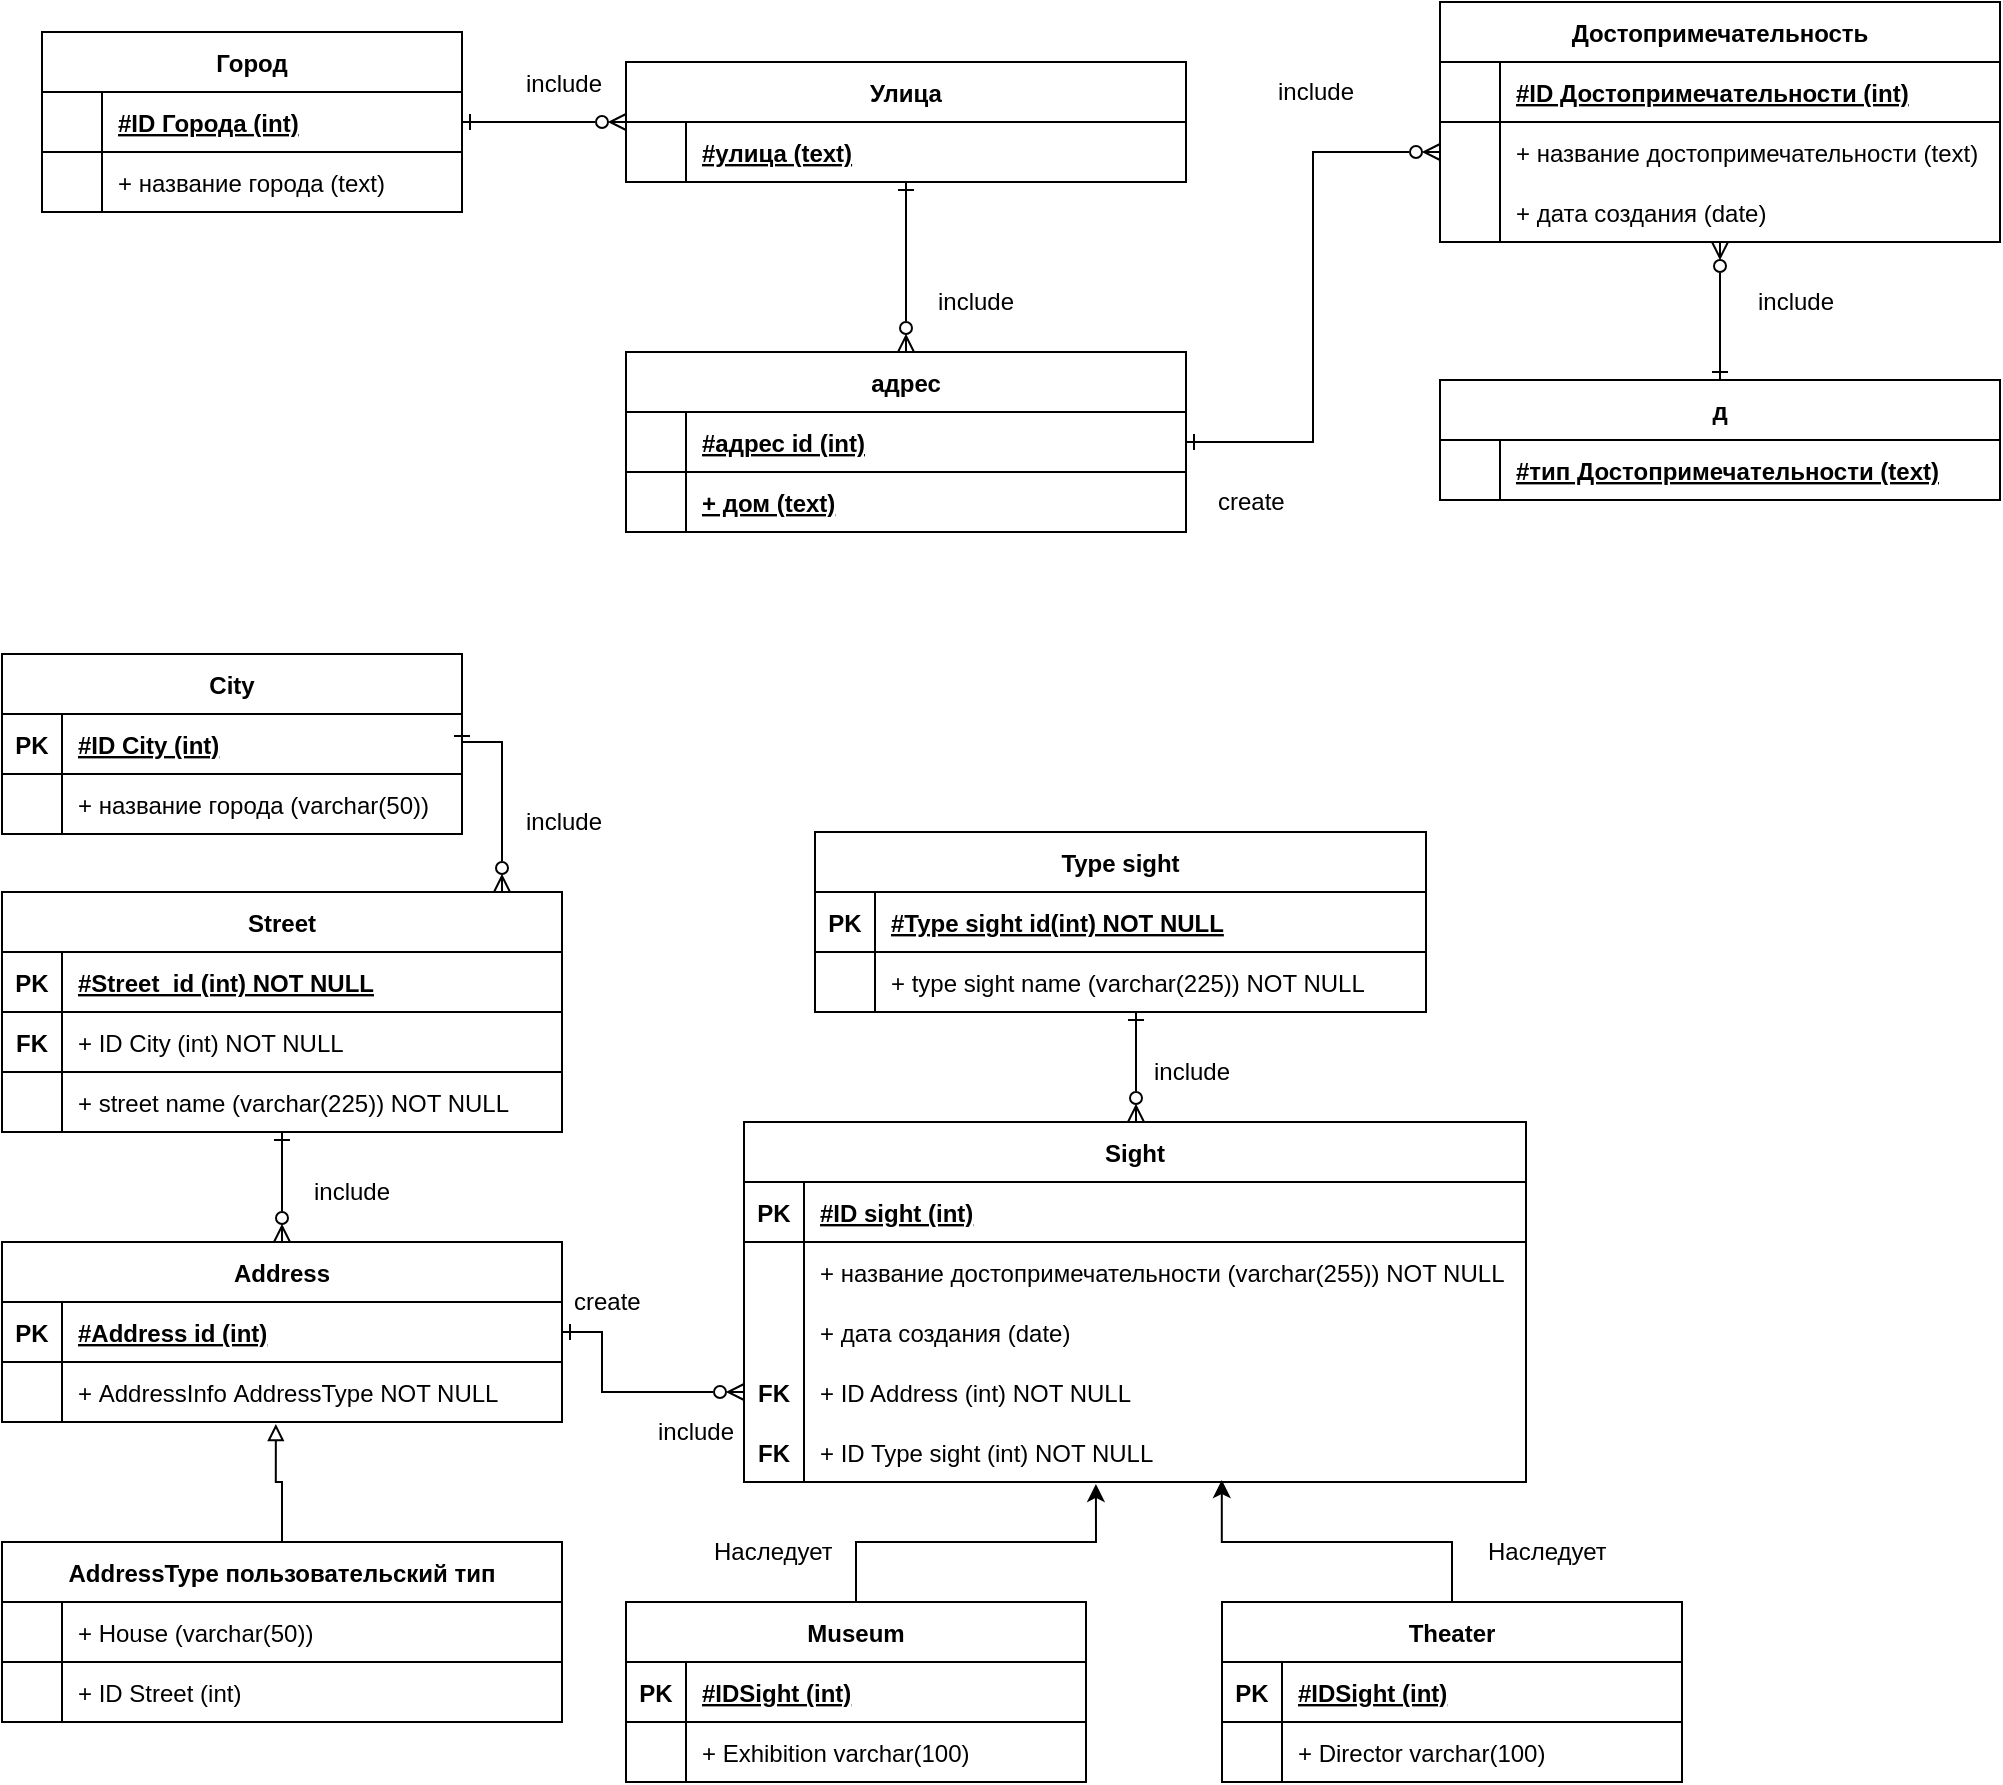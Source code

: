 <mxfile version="22.0.3" type="device">
  <diagram name="Страница — 1" id="gMJbvXqhMtwllnuqS_nQ">
    <mxGraphModel dx="1434" dy="834" grid="1" gridSize="10" guides="1" tooltips="1" connect="1" arrows="1" fold="1" page="1" pageScale="1" pageWidth="827" pageHeight="1169" math="0" shadow="0">
      <root>
        <mxCell id="0" />
        <mxCell id="1" parent="0" />
        <mxCell id="cQgB6JKfLDiLSG5RtDIK-59" value="Город" style="shape=table;startSize=30;container=1;collapsible=1;childLayout=tableLayout;fixedRows=1;rowLines=0;fontStyle=1;align=center;resizeLast=1;" parent="1" vertex="1">
          <mxGeometry x="30" y="105" width="210.0" height="90" as="geometry" />
        </mxCell>
        <mxCell id="cQgB6JKfLDiLSG5RtDIK-60" value="" style="shape=tableRow;horizontal=0;startSize=0;swimlaneHead=0;swimlaneBody=0;fillColor=none;collapsible=0;dropTarget=0;points=[[0,0.5],[1,0.5]];portConstraint=eastwest;strokeColor=inherit;top=0;left=0;right=0;bottom=1;" parent="cQgB6JKfLDiLSG5RtDIK-59" vertex="1">
          <mxGeometry y="30" width="210.0" height="30" as="geometry" />
        </mxCell>
        <mxCell id="cQgB6JKfLDiLSG5RtDIK-61" value="" style="shape=partialRectangle;overflow=hidden;connectable=0;fillColor=none;strokeColor=inherit;top=0;left=0;bottom=0;right=0;fontStyle=1;" parent="cQgB6JKfLDiLSG5RtDIK-60" vertex="1">
          <mxGeometry width="30" height="30" as="geometry">
            <mxRectangle width="30" height="30" as="alternateBounds" />
          </mxGeometry>
        </mxCell>
        <mxCell id="cQgB6JKfLDiLSG5RtDIK-62" value="#ID Города (int)" style="shape=partialRectangle;overflow=hidden;connectable=0;fillColor=none;align=left;strokeColor=inherit;top=0;left=0;bottom=0;right=0;spacingLeft=6;fontStyle=5;" parent="cQgB6JKfLDiLSG5RtDIK-60" vertex="1">
          <mxGeometry x="30" width="180.0" height="30" as="geometry">
            <mxRectangle width="180.0" height="30" as="alternateBounds" />
          </mxGeometry>
        </mxCell>
        <mxCell id="cQgB6JKfLDiLSG5RtDIK-63" value="" style="shape=tableRow;horizontal=0;startSize=0;swimlaneHead=0;swimlaneBody=0;fillColor=none;collapsible=0;dropTarget=0;points=[[0,0.5],[1,0.5]];portConstraint=eastwest;strokeColor=inherit;top=0;left=0;right=0;bottom=0;" parent="cQgB6JKfLDiLSG5RtDIK-59" vertex="1">
          <mxGeometry y="60" width="210.0" height="30" as="geometry" />
        </mxCell>
        <mxCell id="cQgB6JKfLDiLSG5RtDIK-64" value="" style="shape=partialRectangle;overflow=hidden;connectable=0;fillColor=none;strokeColor=inherit;top=0;left=0;bottom=0;right=0;" parent="cQgB6JKfLDiLSG5RtDIK-63" vertex="1">
          <mxGeometry width="30" height="30" as="geometry">
            <mxRectangle width="30" height="30" as="alternateBounds" />
          </mxGeometry>
        </mxCell>
        <mxCell id="cQgB6JKfLDiLSG5RtDIK-65" value="+ название города (text)" style="shape=partialRectangle;overflow=hidden;connectable=0;fillColor=none;align=left;strokeColor=inherit;top=0;left=0;bottom=0;right=0;spacingLeft=6;" parent="cQgB6JKfLDiLSG5RtDIK-63" vertex="1">
          <mxGeometry x="30" width="180.0" height="30" as="geometry">
            <mxRectangle width="180.0" height="30" as="alternateBounds" />
          </mxGeometry>
        </mxCell>
        <mxCell id="cQgB6JKfLDiLSG5RtDIK-108" value="Достопримечательность" style="shape=table;startSize=30;container=1;collapsible=1;childLayout=tableLayout;fixedRows=1;rowLines=0;fontStyle=1;align=center;resizeLast=1;" parent="1" vertex="1">
          <mxGeometry x="729" y="90" width="280" height="120" as="geometry" />
        </mxCell>
        <mxCell id="cQgB6JKfLDiLSG5RtDIK-109" value="" style="shape=tableRow;horizontal=0;startSize=0;swimlaneHead=0;swimlaneBody=0;fillColor=none;collapsible=0;dropTarget=0;points=[[0,0.5],[1,0.5]];portConstraint=eastwest;strokeColor=inherit;top=0;left=0;right=0;bottom=1;" parent="cQgB6JKfLDiLSG5RtDIK-108" vertex="1">
          <mxGeometry y="30" width="280" height="30" as="geometry" />
        </mxCell>
        <mxCell id="cQgB6JKfLDiLSG5RtDIK-110" value="" style="shape=partialRectangle;overflow=hidden;connectable=0;fillColor=none;strokeColor=inherit;top=0;left=0;bottom=0;right=0;fontStyle=1;" parent="cQgB6JKfLDiLSG5RtDIK-109" vertex="1">
          <mxGeometry width="30" height="30" as="geometry">
            <mxRectangle width="30" height="30" as="alternateBounds" />
          </mxGeometry>
        </mxCell>
        <mxCell id="cQgB6JKfLDiLSG5RtDIK-111" value="#ID Достопримечательности (int)" style="shape=partialRectangle;overflow=hidden;connectable=0;fillColor=none;align=left;strokeColor=inherit;top=0;left=0;bottom=0;right=0;spacingLeft=6;fontStyle=5;" parent="cQgB6JKfLDiLSG5RtDIK-109" vertex="1">
          <mxGeometry x="30" width="250" height="30" as="geometry">
            <mxRectangle width="250" height="30" as="alternateBounds" />
          </mxGeometry>
        </mxCell>
        <mxCell id="cQgB6JKfLDiLSG5RtDIK-112" value="" style="shape=tableRow;horizontal=0;startSize=0;swimlaneHead=0;swimlaneBody=0;fillColor=none;collapsible=0;dropTarget=0;points=[[0,0.5],[1,0.5]];portConstraint=eastwest;strokeColor=inherit;top=0;left=0;right=0;bottom=0;" parent="cQgB6JKfLDiLSG5RtDIK-108" vertex="1">
          <mxGeometry y="60" width="280" height="30" as="geometry" />
        </mxCell>
        <mxCell id="cQgB6JKfLDiLSG5RtDIK-113" value="" style="shape=partialRectangle;overflow=hidden;connectable=0;fillColor=none;strokeColor=inherit;top=0;left=0;bottom=0;right=0;" parent="cQgB6JKfLDiLSG5RtDIK-112" vertex="1">
          <mxGeometry width="30" height="30" as="geometry">
            <mxRectangle width="30" height="30" as="alternateBounds" />
          </mxGeometry>
        </mxCell>
        <mxCell id="cQgB6JKfLDiLSG5RtDIK-114" value="+ название достопримечательности (text)" style="shape=partialRectangle;overflow=hidden;connectable=0;fillColor=none;align=left;strokeColor=inherit;top=0;left=0;bottom=0;right=0;spacingLeft=6;" parent="cQgB6JKfLDiLSG5RtDIK-112" vertex="1">
          <mxGeometry x="30" width="250" height="30" as="geometry">
            <mxRectangle width="250" height="30" as="alternateBounds" />
          </mxGeometry>
        </mxCell>
        <mxCell id="cQgB6JKfLDiLSG5RtDIK-142" value="" style="shape=tableRow;horizontal=0;startSize=0;swimlaneHead=0;swimlaneBody=0;fillColor=none;collapsible=0;dropTarget=0;points=[[0,0.5],[1,0.5]];portConstraint=eastwest;strokeColor=inherit;top=0;left=0;right=0;bottom=0;" parent="cQgB6JKfLDiLSG5RtDIK-108" vertex="1">
          <mxGeometry y="90" width="280" height="30" as="geometry" />
        </mxCell>
        <mxCell id="cQgB6JKfLDiLSG5RtDIK-143" value="" style="shape=partialRectangle;overflow=hidden;connectable=0;fillColor=none;strokeColor=inherit;top=0;left=0;bottom=0;right=0;" parent="cQgB6JKfLDiLSG5RtDIK-142" vertex="1">
          <mxGeometry width="30" height="30" as="geometry">
            <mxRectangle width="30" height="30" as="alternateBounds" />
          </mxGeometry>
        </mxCell>
        <mxCell id="cQgB6JKfLDiLSG5RtDIK-144" value="+ дата создания (date)" style="shape=partialRectangle;overflow=hidden;connectable=0;fillColor=none;align=left;strokeColor=inherit;top=0;left=0;bottom=0;right=0;spacingLeft=6;" parent="cQgB6JKfLDiLSG5RtDIK-142" vertex="1">
          <mxGeometry x="30" width="250" height="30" as="geometry">
            <mxRectangle width="250" height="30" as="alternateBounds" />
          </mxGeometry>
        </mxCell>
        <mxCell id="AW3Vuha4jLVIgKCdsXnC-1" style="edgeStyle=orthogonalEdgeStyle;rounded=0;orthogonalLoop=1;jettySize=auto;html=1;exitX=0.5;exitY=0;exitDx=0;exitDy=0;endArrow=ERzeroToMany;endFill=0;startArrow=ERone;startFill=0;" parent="1" source="cQgB6JKfLDiLSG5RtDIK-132" target="cQgB6JKfLDiLSG5RtDIK-108" edge="1">
          <mxGeometry relative="1" as="geometry" />
        </mxCell>
        <mxCell id="cQgB6JKfLDiLSG5RtDIK-132" value="д" style="shape=table;startSize=30;container=1;collapsible=1;childLayout=tableLayout;fixedRows=1;rowLines=0;fontStyle=1;align=center;resizeLast=1;" parent="1" vertex="1">
          <mxGeometry x="729" y="279" width="280" height="60" as="geometry" />
        </mxCell>
        <mxCell id="cQgB6JKfLDiLSG5RtDIK-133" value="" style="shape=tableRow;horizontal=0;startSize=0;swimlaneHead=0;swimlaneBody=0;fillColor=none;collapsible=0;dropTarget=0;points=[[0,0.5],[1,0.5]];portConstraint=eastwest;strokeColor=inherit;top=0;left=0;right=0;bottom=1;" parent="cQgB6JKfLDiLSG5RtDIK-132" vertex="1">
          <mxGeometry y="30" width="280" height="30" as="geometry" />
        </mxCell>
        <mxCell id="cQgB6JKfLDiLSG5RtDIK-134" value="" style="shape=partialRectangle;overflow=hidden;connectable=0;fillColor=none;strokeColor=inherit;top=0;left=0;bottom=0;right=0;fontStyle=1;" parent="cQgB6JKfLDiLSG5RtDIK-133" vertex="1">
          <mxGeometry width="30" height="30" as="geometry">
            <mxRectangle width="30" height="30" as="alternateBounds" />
          </mxGeometry>
        </mxCell>
        <mxCell id="cQgB6JKfLDiLSG5RtDIK-135" value="#тип Достопримечательности (text)" style="shape=partialRectangle;overflow=hidden;connectable=0;fillColor=none;align=left;strokeColor=inherit;top=0;left=0;bottom=0;right=0;spacingLeft=6;fontStyle=5;" parent="cQgB6JKfLDiLSG5RtDIK-133" vertex="1">
          <mxGeometry x="30" width="250" height="30" as="geometry">
            <mxRectangle width="250" height="30" as="alternateBounds" />
          </mxGeometry>
        </mxCell>
        <mxCell id="AW3Vuha4jLVIgKCdsXnC-5" style="edgeStyle=orthogonalEdgeStyle;rounded=0;orthogonalLoop=1;jettySize=auto;html=1;endArrow=ERzeroToMany;endFill=0;startArrow=ERone;startFill=0;" parent="1" source="_dxMTCdapY0_YhfszFGm-4" target="_dxMTCdapY0_YhfszFGm-8" edge="1">
          <mxGeometry relative="1" as="geometry" />
        </mxCell>
        <mxCell id="_dxMTCdapY0_YhfszFGm-4" value="Улица" style="shape=table;startSize=30;container=1;collapsible=1;childLayout=tableLayout;fixedRows=1;rowLines=0;fontStyle=1;align=center;resizeLast=1;" parent="1" vertex="1">
          <mxGeometry x="322" y="120" width="280" height="60" as="geometry" />
        </mxCell>
        <mxCell id="_dxMTCdapY0_YhfszFGm-5" value="" style="shape=tableRow;horizontal=0;startSize=0;swimlaneHead=0;swimlaneBody=0;fillColor=none;collapsible=0;dropTarget=0;points=[[0,0.5],[1,0.5]];portConstraint=eastwest;strokeColor=inherit;top=0;left=0;right=0;bottom=1;" parent="_dxMTCdapY0_YhfszFGm-4" vertex="1">
          <mxGeometry y="30" width="280" height="30" as="geometry" />
        </mxCell>
        <mxCell id="_dxMTCdapY0_YhfszFGm-6" value="" style="shape=partialRectangle;overflow=hidden;connectable=0;fillColor=none;strokeColor=inherit;top=0;left=0;bottom=0;right=0;fontStyle=1;" parent="_dxMTCdapY0_YhfszFGm-5" vertex="1">
          <mxGeometry width="30" height="30" as="geometry">
            <mxRectangle width="30" height="30" as="alternateBounds" />
          </mxGeometry>
        </mxCell>
        <mxCell id="_dxMTCdapY0_YhfszFGm-7" value="#улица (text)" style="shape=partialRectangle;overflow=hidden;connectable=0;fillColor=none;align=left;strokeColor=inherit;top=0;left=0;bottom=0;right=0;spacingLeft=6;fontStyle=5;" parent="_dxMTCdapY0_YhfszFGm-5" vertex="1">
          <mxGeometry x="30" width="250" height="30" as="geometry">
            <mxRectangle width="250" height="30" as="alternateBounds" />
          </mxGeometry>
        </mxCell>
        <mxCell id="_dxMTCdapY0_YhfszFGm-8" value="адрес" style="shape=table;startSize=30;container=1;collapsible=1;childLayout=tableLayout;fixedRows=1;rowLines=0;fontStyle=1;align=center;resizeLast=1;" parent="1" vertex="1">
          <mxGeometry x="322" y="265" width="280" height="90" as="geometry" />
        </mxCell>
        <mxCell id="_dxMTCdapY0_YhfszFGm-9" value="" style="shape=tableRow;horizontal=0;startSize=0;swimlaneHead=0;swimlaneBody=0;fillColor=none;collapsible=0;dropTarget=0;points=[[0,0.5],[1,0.5]];portConstraint=eastwest;strokeColor=inherit;top=0;left=0;right=0;bottom=1;" parent="_dxMTCdapY0_YhfszFGm-8" vertex="1">
          <mxGeometry y="30" width="280" height="30" as="geometry" />
        </mxCell>
        <mxCell id="_dxMTCdapY0_YhfszFGm-10" value="" style="shape=partialRectangle;overflow=hidden;connectable=0;fillColor=none;strokeColor=inherit;top=0;left=0;bottom=0;right=0;fontStyle=1;" parent="_dxMTCdapY0_YhfszFGm-9" vertex="1">
          <mxGeometry width="30" height="30" as="geometry">
            <mxRectangle width="30" height="30" as="alternateBounds" />
          </mxGeometry>
        </mxCell>
        <mxCell id="_dxMTCdapY0_YhfszFGm-11" value="#адрес id (int)" style="shape=partialRectangle;overflow=hidden;connectable=0;fillColor=none;align=left;strokeColor=inherit;top=0;left=0;bottom=0;right=0;spacingLeft=6;fontStyle=5;" parent="_dxMTCdapY0_YhfszFGm-9" vertex="1">
          <mxGeometry x="30" width="250" height="30" as="geometry">
            <mxRectangle width="250" height="30" as="alternateBounds" />
          </mxGeometry>
        </mxCell>
        <mxCell id="AW3Vuha4jLVIgKCdsXnC-9" value="" style="shape=tableRow;horizontal=0;startSize=0;swimlaneHead=0;swimlaneBody=0;fillColor=none;collapsible=0;dropTarget=0;points=[[0,0.5],[1,0.5]];portConstraint=eastwest;strokeColor=inherit;top=0;left=0;right=0;bottom=1;" parent="_dxMTCdapY0_YhfszFGm-8" vertex="1">
          <mxGeometry y="60" width="280" height="30" as="geometry" />
        </mxCell>
        <mxCell id="AW3Vuha4jLVIgKCdsXnC-10" value="" style="shape=partialRectangle;overflow=hidden;connectable=0;fillColor=none;strokeColor=inherit;top=0;left=0;bottom=0;right=0;fontStyle=1;" parent="AW3Vuha4jLVIgKCdsXnC-9" vertex="1">
          <mxGeometry width="30" height="30" as="geometry">
            <mxRectangle width="30" height="30" as="alternateBounds" />
          </mxGeometry>
        </mxCell>
        <mxCell id="AW3Vuha4jLVIgKCdsXnC-11" value="+ дом (text)" style="shape=partialRectangle;overflow=hidden;connectable=0;fillColor=none;align=left;strokeColor=inherit;top=0;left=0;bottom=0;right=0;spacingLeft=6;fontStyle=5;" parent="AW3Vuha4jLVIgKCdsXnC-9" vertex="1">
          <mxGeometry x="30" width="250" height="30" as="geometry">
            <mxRectangle width="250" height="30" as="alternateBounds" />
          </mxGeometry>
        </mxCell>
        <mxCell id="AW3Vuha4jLVIgKCdsXnC-3" style="edgeStyle=orthogonalEdgeStyle;rounded=0;orthogonalLoop=1;jettySize=auto;html=1;exitX=1;exitY=0.5;exitDx=0;exitDy=0;entryX=0;entryY=0.5;entryDx=0;entryDy=0;endArrow=ERzeroToMany;endFill=0;startArrow=ERone;startFill=0;" parent="1" source="_dxMTCdapY0_YhfszFGm-9" target="cQgB6JKfLDiLSG5RtDIK-112" edge="1">
          <mxGeometry relative="1" as="geometry" />
        </mxCell>
        <mxCell id="AW3Vuha4jLVIgKCdsXnC-4" style="edgeStyle=orthogonalEdgeStyle;rounded=0;orthogonalLoop=1;jettySize=auto;html=1;exitX=1;exitY=0.5;exitDx=0;exitDy=0;endArrow=ERzeroToMany;endFill=0;startArrow=ERone;startFill=0;" parent="1" source="cQgB6JKfLDiLSG5RtDIK-60" target="_dxMTCdapY0_YhfszFGm-4" edge="1">
          <mxGeometry relative="1" as="geometry" />
        </mxCell>
        <mxCell id="IF7_aIqi1e0AKovO5aLb-3" value="include" style="text;strokeColor=none;fillColor=none;align=left;verticalAlign=middle;spacingLeft=4;spacingRight=4;overflow=hidden;points=[[0,0.5],[1,0.5]];portConstraint=eastwest;rotatable=0;whiteSpace=wrap;html=1;" parent="1" vertex="1">
          <mxGeometry x="472" y="225" width="80" height="30" as="geometry" />
        </mxCell>
        <mxCell id="IF7_aIqi1e0AKovO5aLb-4" value="create" style="text;strokeColor=none;fillColor=none;align=left;verticalAlign=middle;spacingLeft=4;spacingRight=4;overflow=hidden;points=[[0,0.5],[1,0.5]];portConstraint=eastwest;rotatable=0;whiteSpace=wrap;html=1;" parent="1" vertex="1">
          <mxGeometry x="612" y="325" width="80" height="30" as="geometry" />
        </mxCell>
        <mxCell id="IF7_aIqi1e0AKovO5aLb-5" value="include" style="text;strokeColor=none;fillColor=none;align=left;verticalAlign=middle;spacingLeft=4;spacingRight=4;overflow=hidden;points=[[0,0.5],[1,0.5]];portConstraint=eastwest;rotatable=0;whiteSpace=wrap;html=1;" parent="1" vertex="1">
          <mxGeometry x="642" y="120" width="80" height="30" as="geometry" />
        </mxCell>
        <mxCell id="IF7_aIqi1e0AKovO5aLb-6" value="include" style="text;strokeColor=none;fillColor=none;align=left;verticalAlign=middle;spacingLeft=4;spacingRight=4;overflow=hidden;points=[[0,0.5],[1,0.5]];portConstraint=eastwest;rotatable=0;whiteSpace=wrap;html=1;" parent="1" vertex="1">
          <mxGeometry x="266" y="116" width="80" height="30" as="geometry" />
        </mxCell>
        <mxCell id="IF7_aIqi1e0AKovO5aLb-7" value="include" style="text;strokeColor=none;fillColor=none;align=left;verticalAlign=middle;spacingLeft=4;spacingRight=4;overflow=hidden;points=[[0,0.5],[1,0.5]];portConstraint=eastwest;rotatable=0;whiteSpace=wrap;html=1;" parent="1" vertex="1">
          <mxGeometry x="882" y="225" width="80" height="30" as="geometry" />
        </mxCell>
        <mxCell id="IF7_aIqi1e0AKovO5aLb-44" value="City" style="shape=table;startSize=30;container=1;collapsible=1;childLayout=tableLayout;fixedRows=1;rowLines=0;fontStyle=1;align=center;resizeLast=1;" parent="1" vertex="1">
          <mxGeometry x="10" y="416" width="230" height="90" as="geometry" />
        </mxCell>
        <mxCell id="IF7_aIqi1e0AKovO5aLb-45" value="" style="shape=tableRow;horizontal=0;startSize=0;swimlaneHead=0;swimlaneBody=0;fillColor=none;collapsible=0;dropTarget=0;points=[[0,0.5],[1,0.5]];portConstraint=eastwest;strokeColor=inherit;top=0;left=0;right=0;bottom=1;" parent="IF7_aIqi1e0AKovO5aLb-44" vertex="1">
          <mxGeometry y="30" width="230" height="30" as="geometry" />
        </mxCell>
        <mxCell id="IF7_aIqi1e0AKovO5aLb-46" value="PK" style="shape=partialRectangle;overflow=hidden;connectable=0;fillColor=none;strokeColor=inherit;top=0;left=0;bottom=0;right=0;fontStyle=1;" parent="IF7_aIqi1e0AKovO5aLb-45" vertex="1">
          <mxGeometry width="30" height="30" as="geometry">
            <mxRectangle width="30" height="30" as="alternateBounds" />
          </mxGeometry>
        </mxCell>
        <mxCell id="IF7_aIqi1e0AKovO5aLb-47" value="#ID City (int)" style="shape=partialRectangle;overflow=hidden;connectable=0;fillColor=none;align=left;strokeColor=inherit;top=0;left=0;bottom=0;right=0;spacingLeft=6;fontStyle=5;" parent="IF7_aIqi1e0AKovO5aLb-45" vertex="1">
          <mxGeometry x="30" width="200" height="30" as="geometry">
            <mxRectangle width="200" height="30" as="alternateBounds" />
          </mxGeometry>
        </mxCell>
        <mxCell id="IF7_aIqi1e0AKovO5aLb-48" value="" style="shape=tableRow;horizontal=0;startSize=0;swimlaneHead=0;swimlaneBody=0;fillColor=none;collapsible=0;dropTarget=0;points=[[0,0.5],[1,0.5]];portConstraint=eastwest;strokeColor=inherit;top=0;left=0;right=0;bottom=0;" parent="IF7_aIqi1e0AKovO5aLb-44" vertex="1">
          <mxGeometry y="60" width="230" height="30" as="geometry" />
        </mxCell>
        <mxCell id="IF7_aIqi1e0AKovO5aLb-49" value="" style="shape=partialRectangle;overflow=hidden;connectable=0;fillColor=none;strokeColor=inherit;top=0;left=0;bottom=0;right=0;" parent="IF7_aIqi1e0AKovO5aLb-48" vertex="1">
          <mxGeometry width="30" height="30" as="geometry">
            <mxRectangle width="30" height="30" as="alternateBounds" />
          </mxGeometry>
        </mxCell>
        <mxCell id="IF7_aIqi1e0AKovO5aLb-50" value="+ название города (varchar(50))" style="shape=partialRectangle;overflow=hidden;connectable=0;fillColor=none;align=left;strokeColor=inherit;top=0;left=0;bottom=0;right=0;spacingLeft=6;" parent="IF7_aIqi1e0AKovO5aLb-48" vertex="1">
          <mxGeometry x="30" width="200" height="30" as="geometry">
            <mxRectangle width="200" height="30" as="alternateBounds" />
          </mxGeometry>
        </mxCell>
        <mxCell id="IF7_aIqi1e0AKovO5aLb-51" value="Sight" style="shape=table;startSize=30;container=1;collapsible=1;childLayout=tableLayout;fixedRows=1;rowLines=0;fontStyle=1;align=center;resizeLast=1;" parent="1" vertex="1">
          <mxGeometry x="381" y="650" width="391.0" height="180" as="geometry" />
        </mxCell>
        <mxCell id="IF7_aIqi1e0AKovO5aLb-52" value="" style="shape=tableRow;horizontal=0;startSize=0;swimlaneHead=0;swimlaneBody=0;fillColor=none;collapsible=0;dropTarget=0;points=[[0,0.5],[1,0.5]];portConstraint=eastwest;strokeColor=inherit;top=0;left=0;right=0;bottom=1;" parent="IF7_aIqi1e0AKovO5aLb-51" vertex="1">
          <mxGeometry y="30" width="391.0" height="30" as="geometry" />
        </mxCell>
        <mxCell id="IF7_aIqi1e0AKovO5aLb-53" value="PK" style="shape=partialRectangle;overflow=hidden;connectable=0;fillColor=none;strokeColor=inherit;top=0;left=0;bottom=0;right=0;fontStyle=1;" parent="IF7_aIqi1e0AKovO5aLb-52" vertex="1">
          <mxGeometry width="30" height="30" as="geometry">
            <mxRectangle width="30" height="30" as="alternateBounds" />
          </mxGeometry>
        </mxCell>
        <mxCell id="IF7_aIqi1e0AKovO5aLb-54" value="#ID sight (int)" style="shape=partialRectangle;overflow=hidden;connectable=0;fillColor=none;align=left;strokeColor=inherit;top=0;left=0;bottom=0;right=0;spacingLeft=6;fontStyle=5;" parent="IF7_aIqi1e0AKovO5aLb-52" vertex="1">
          <mxGeometry x="30" width="361.0" height="30" as="geometry">
            <mxRectangle width="361.0" height="30" as="alternateBounds" />
          </mxGeometry>
        </mxCell>
        <mxCell id="IF7_aIqi1e0AKovO5aLb-55" value="" style="shape=tableRow;horizontal=0;startSize=0;swimlaneHead=0;swimlaneBody=0;fillColor=none;collapsible=0;dropTarget=0;points=[[0,0.5],[1,0.5]];portConstraint=eastwest;strokeColor=inherit;top=0;left=0;right=0;bottom=0;" parent="IF7_aIqi1e0AKovO5aLb-51" vertex="1">
          <mxGeometry y="60" width="391.0" height="30" as="geometry" />
        </mxCell>
        <mxCell id="IF7_aIqi1e0AKovO5aLb-56" value="" style="shape=partialRectangle;overflow=hidden;connectable=0;fillColor=none;strokeColor=inherit;top=0;left=0;bottom=0;right=0;" parent="IF7_aIqi1e0AKovO5aLb-55" vertex="1">
          <mxGeometry width="30" height="30" as="geometry">
            <mxRectangle width="30" height="30" as="alternateBounds" />
          </mxGeometry>
        </mxCell>
        <mxCell id="IF7_aIqi1e0AKovO5aLb-57" value="+ название достопримечательности (varchar(255)) NOT NULL" style="shape=partialRectangle;overflow=hidden;connectable=0;fillColor=none;align=left;strokeColor=inherit;top=0;left=0;bottom=0;right=0;spacingLeft=6;" parent="IF7_aIqi1e0AKovO5aLb-55" vertex="1">
          <mxGeometry x="30" width="361.0" height="30" as="geometry">
            <mxRectangle width="361.0" height="30" as="alternateBounds" />
          </mxGeometry>
        </mxCell>
        <mxCell id="IF7_aIqi1e0AKovO5aLb-58" value="" style="shape=tableRow;horizontal=0;startSize=0;swimlaneHead=0;swimlaneBody=0;fillColor=none;collapsible=0;dropTarget=0;points=[[0,0.5],[1,0.5]];portConstraint=eastwest;strokeColor=inherit;top=0;left=0;right=0;bottom=0;" parent="IF7_aIqi1e0AKovO5aLb-51" vertex="1">
          <mxGeometry y="90" width="391.0" height="30" as="geometry" />
        </mxCell>
        <mxCell id="IF7_aIqi1e0AKovO5aLb-59" value="" style="shape=partialRectangle;overflow=hidden;connectable=0;fillColor=none;strokeColor=inherit;top=0;left=0;bottom=0;right=0;" parent="IF7_aIqi1e0AKovO5aLb-58" vertex="1">
          <mxGeometry width="30" height="30" as="geometry">
            <mxRectangle width="30" height="30" as="alternateBounds" />
          </mxGeometry>
        </mxCell>
        <mxCell id="IF7_aIqi1e0AKovO5aLb-60" value="+ дата создания (date)" style="shape=partialRectangle;overflow=hidden;connectable=0;fillColor=none;align=left;strokeColor=inherit;top=0;left=0;bottom=0;right=0;spacingLeft=6;" parent="IF7_aIqi1e0AKovO5aLb-58" vertex="1">
          <mxGeometry x="30" width="361.0" height="30" as="geometry">
            <mxRectangle width="361.0" height="30" as="alternateBounds" />
          </mxGeometry>
        </mxCell>
        <mxCell id="8GofnoeMEdGoMN4a4x3x-18" value="" style="shape=tableRow;horizontal=0;startSize=0;swimlaneHead=0;swimlaneBody=0;fillColor=none;collapsible=0;dropTarget=0;points=[[0,0.5],[1,0.5]];portConstraint=eastwest;strokeColor=inherit;top=0;left=0;right=0;bottom=0;" parent="IF7_aIqi1e0AKovO5aLb-51" vertex="1">
          <mxGeometry y="120" width="391.0" height="30" as="geometry" />
        </mxCell>
        <mxCell id="8GofnoeMEdGoMN4a4x3x-19" value="FK" style="shape=partialRectangle;overflow=hidden;connectable=0;fillColor=none;strokeColor=inherit;top=0;left=0;bottom=0;right=0;fontStyle=1" parent="8GofnoeMEdGoMN4a4x3x-18" vertex="1">
          <mxGeometry width="30" height="30" as="geometry">
            <mxRectangle width="30" height="30" as="alternateBounds" />
          </mxGeometry>
        </mxCell>
        <mxCell id="8GofnoeMEdGoMN4a4x3x-20" value="+ ID Address (int) NOT NULL" style="shape=partialRectangle;overflow=hidden;connectable=0;fillColor=none;align=left;strokeColor=inherit;top=0;left=0;bottom=0;right=0;spacingLeft=6;" parent="8GofnoeMEdGoMN4a4x3x-18" vertex="1">
          <mxGeometry x="30" width="361.0" height="30" as="geometry">
            <mxRectangle width="361.0" height="30" as="alternateBounds" />
          </mxGeometry>
        </mxCell>
        <mxCell id="hIXrbKN7AP_IEgvquset-1" value="" style="shape=tableRow;horizontal=0;startSize=0;swimlaneHead=0;swimlaneBody=0;fillColor=none;collapsible=0;dropTarget=0;points=[[0,0.5],[1,0.5]];portConstraint=eastwest;strokeColor=inherit;top=0;left=0;right=0;bottom=0;" parent="IF7_aIqi1e0AKovO5aLb-51" vertex="1">
          <mxGeometry y="150" width="391.0" height="30" as="geometry" />
        </mxCell>
        <mxCell id="hIXrbKN7AP_IEgvquset-2" value="FK" style="shape=partialRectangle;overflow=hidden;connectable=0;fillColor=none;strokeColor=inherit;top=0;left=0;bottom=0;right=0;fontStyle=1" parent="hIXrbKN7AP_IEgvquset-1" vertex="1">
          <mxGeometry width="30" height="30" as="geometry">
            <mxRectangle width="30" height="30" as="alternateBounds" />
          </mxGeometry>
        </mxCell>
        <mxCell id="hIXrbKN7AP_IEgvquset-3" value="+ ID Type sight (int) NOT NULL" style="shape=partialRectangle;overflow=hidden;connectable=0;fillColor=none;align=left;strokeColor=inherit;top=0;left=0;bottom=0;right=0;spacingLeft=6;" parent="hIXrbKN7AP_IEgvquset-1" vertex="1">
          <mxGeometry x="30" width="361.0" height="30" as="geometry">
            <mxRectangle width="361.0" height="30" as="alternateBounds" />
          </mxGeometry>
        </mxCell>
        <mxCell id="IF7_aIqi1e0AKovO5aLb-61" style="edgeStyle=orthogonalEdgeStyle;rounded=0;orthogonalLoop=1;jettySize=auto;html=1;endArrow=ERzeroToMany;endFill=0;startArrow=ERone;startFill=0;" parent="1" source="6fhDATyVN12IC8pgRLUL-4" target="IF7_aIqi1e0AKovO5aLb-51" edge="1">
          <mxGeometry relative="1" as="geometry">
            <Array as="points">
              <mxPoint x="577" y="610" />
              <mxPoint x="577" y="610" />
            </Array>
          </mxGeometry>
        </mxCell>
        <mxCell id="IF7_aIqi1e0AKovO5aLb-62" value="Type sight" style="shape=table;startSize=30;container=1;collapsible=1;childLayout=tableLayout;fixedRows=1;rowLines=0;fontStyle=1;align=center;resizeLast=1;" parent="1" vertex="1">
          <mxGeometry x="416.5" y="505" width="305.5" height="90" as="geometry" />
        </mxCell>
        <mxCell id="IF7_aIqi1e0AKovO5aLb-63" value="" style="shape=tableRow;horizontal=0;startSize=0;swimlaneHead=0;swimlaneBody=0;fillColor=none;collapsible=0;dropTarget=0;points=[[0,0.5],[1,0.5]];portConstraint=eastwest;strokeColor=inherit;top=0;left=0;right=0;bottom=1;" parent="IF7_aIqi1e0AKovO5aLb-62" vertex="1">
          <mxGeometry y="30" width="305.5" height="30" as="geometry" />
        </mxCell>
        <mxCell id="IF7_aIqi1e0AKovO5aLb-64" value="PK" style="shape=partialRectangle;overflow=hidden;connectable=0;fillColor=none;strokeColor=inherit;top=0;left=0;bottom=0;right=0;fontStyle=1;" parent="IF7_aIqi1e0AKovO5aLb-63" vertex="1">
          <mxGeometry width="30" height="30" as="geometry">
            <mxRectangle width="30" height="30" as="alternateBounds" />
          </mxGeometry>
        </mxCell>
        <mxCell id="IF7_aIqi1e0AKovO5aLb-65" value="#Type sight id(int) NOT NULL" style="shape=partialRectangle;overflow=hidden;connectable=0;fillColor=none;align=left;strokeColor=inherit;top=0;left=0;bottom=0;right=0;spacingLeft=6;fontStyle=5;" parent="IF7_aIqi1e0AKovO5aLb-63" vertex="1">
          <mxGeometry x="30" width="275.5" height="30" as="geometry">
            <mxRectangle width="275.5" height="30" as="alternateBounds" />
          </mxGeometry>
        </mxCell>
        <mxCell id="6fhDATyVN12IC8pgRLUL-4" value="" style="shape=tableRow;horizontal=0;startSize=0;swimlaneHead=0;swimlaneBody=0;fillColor=none;collapsible=0;dropTarget=0;points=[[0,0.5],[1,0.5]];portConstraint=eastwest;strokeColor=inherit;top=0;left=0;right=0;bottom=1;" parent="IF7_aIqi1e0AKovO5aLb-62" vertex="1">
          <mxGeometry y="60" width="305.5" height="30" as="geometry" />
        </mxCell>
        <mxCell id="6fhDATyVN12IC8pgRLUL-5" value="" style="shape=partialRectangle;overflow=hidden;connectable=0;fillColor=none;strokeColor=inherit;top=0;left=0;bottom=0;right=0;fontStyle=1;" parent="6fhDATyVN12IC8pgRLUL-4" vertex="1">
          <mxGeometry width="30" height="30" as="geometry">
            <mxRectangle width="30" height="30" as="alternateBounds" />
          </mxGeometry>
        </mxCell>
        <mxCell id="6fhDATyVN12IC8pgRLUL-6" value="+ type sight name (varchar(225)) NOT NULL " style="shape=partialRectangle;overflow=hidden;connectable=0;fillColor=none;align=left;strokeColor=inherit;top=0;left=0;bottom=0;right=0;spacingLeft=6;fontStyle=0;" parent="6fhDATyVN12IC8pgRLUL-4" vertex="1">
          <mxGeometry x="30" width="275.5" height="30" as="geometry">
            <mxRectangle width="275.5" height="30" as="alternateBounds" />
          </mxGeometry>
        </mxCell>
        <mxCell id="IF7_aIqi1e0AKovO5aLb-66" style="edgeStyle=orthogonalEdgeStyle;rounded=0;orthogonalLoop=1;jettySize=auto;html=1;endArrow=ERzeroToMany;endFill=0;startArrow=ERone;startFill=0;" parent="1" source="IF7_aIqi1e0AKovO5aLb-67" target="IF7_aIqi1e0AKovO5aLb-71" edge="1">
          <mxGeometry relative="1" as="geometry" />
        </mxCell>
        <mxCell id="IF7_aIqi1e0AKovO5aLb-67" value="Street" style="shape=table;startSize=30;container=1;collapsible=1;childLayout=tableLayout;fixedRows=1;rowLines=0;fontStyle=1;align=center;resizeLast=1;" parent="1" vertex="1">
          <mxGeometry x="10" y="535" width="280" height="120" as="geometry" />
        </mxCell>
        <mxCell id="IF7_aIqi1e0AKovO5aLb-68" value="" style="shape=tableRow;horizontal=0;startSize=0;swimlaneHead=0;swimlaneBody=0;fillColor=none;collapsible=0;dropTarget=0;points=[[0,0.5],[1,0.5]];portConstraint=eastwest;strokeColor=inherit;top=0;left=0;right=0;bottom=1;" parent="IF7_aIqi1e0AKovO5aLb-67" vertex="1">
          <mxGeometry y="30" width="280" height="30" as="geometry" />
        </mxCell>
        <mxCell id="IF7_aIqi1e0AKovO5aLb-69" value="PK" style="shape=partialRectangle;overflow=hidden;connectable=0;fillColor=none;strokeColor=inherit;top=0;left=0;bottom=0;right=0;fontStyle=1;" parent="IF7_aIqi1e0AKovO5aLb-68" vertex="1">
          <mxGeometry width="30" height="30" as="geometry">
            <mxRectangle width="30" height="30" as="alternateBounds" />
          </mxGeometry>
        </mxCell>
        <mxCell id="IF7_aIqi1e0AKovO5aLb-70" value="#Street_id (int) NOT NULL" style="shape=partialRectangle;overflow=hidden;connectable=0;fillColor=none;align=left;strokeColor=inherit;top=0;left=0;bottom=0;right=0;spacingLeft=6;fontStyle=5;" parent="IF7_aIqi1e0AKovO5aLb-68" vertex="1">
          <mxGeometry x="30" width="250" height="30" as="geometry">
            <mxRectangle width="250" height="30" as="alternateBounds" />
          </mxGeometry>
        </mxCell>
        <mxCell id="8GofnoeMEdGoMN4a4x3x-21" value="" style="shape=tableRow;horizontal=0;startSize=0;swimlaneHead=0;swimlaneBody=0;fillColor=none;collapsible=0;dropTarget=0;points=[[0,0.5],[1,0.5]];portConstraint=eastwest;strokeColor=inherit;top=0;left=0;right=0;bottom=1;" parent="IF7_aIqi1e0AKovO5aLb-67" vertex="1">
          <mxGeometry y="60" width="280" height="30" as="geometry" />
        </mxCell>
        <mxCell id="8GofnoeMEdGoMN4a4x3x-22" value="FK" style="shape=partialRectangle;overflow=hidden;connectable=0;fillColor=none;strokeColor=inherit;top=0;left=0;bottom=0;right=0;fontStyle=1;" parent="8GofnoeMEdGoMN4a4x3x-21" vertex="1">
          <mxGeometry width="30" height="30" as="geometry">
            <mxRectangle width="30" height="30" as="alternateBounds" />
          </mxGeometry>
        </mxCell>
        <mxCell id="8GofnoeMEdGoMN4a4x3x-23" value="+ ID City (int) NOT NULL" style="shape=partialRectangle;overflow=hidden;connectable=0;fillColor=none;align=left;strokeColor=inherit;top=0;left=0;bottom=0;right=0;spacingLeft=6;fontStyle=0;" parent="8GofnoeMEdGoMN4a4x3x-21" vertex="1">
          <mxGeometry x="30" width="250" height="30" as="geometry">
            <mxRectangle width="250" height="30" as="alternateBounds" />
          </mxGeometry>
        </mxCell>
        <mxCell id="6fhDATyVN12IC8pgRLUL-1" value="" style="shape=tableRow;horizontal=0;startSize=0;swimlaneHead=0;swimlaneBody=0;fillColor=none;collapsible=0;dropTarget=0;points=[[0,0.5],[1,0.5]];portConstraint=eastwest;strokeColor=inherit;top=0;left=0;right=0;bottom=1;" parent="IF7_aIqi1e0AKovO5aLb-67" vertex="1">
          <mxGeometry y="90" width="280" height="30" as="geometry" />
        </mxCell>
        <mxCell id="6fhDATyVN12IC8pgRLUL-2" value="" style="shape=partialRectangle;overflow=hidden;connectable=0;fillColor=none;strokeColor=inherit;top=0;left=0;bottom=0;right=0;fontStyle=1;" parent="6fhDATyVN12IC8pgRLUL-1" vertex="1">
          <mxGeometry width="30" height="30" as="geometry">
            <mxRectangle width="30" height="30" as="alternateBounds" />
          </mxGeometry>
        </mxCell>
        <mxCell id="6fhDATyVN12IC8pgRLUL-3" value="+ street name (varchar(225)) NOT NULL" style="shape=partialRectangle;overflow=hidden;connectable=0;fillColor=none;align=left;strokeColor=inherit;top=0;left=0;bottom=0;right=0;spacingLeft=6;fontStyle=0;" parent="6fhDATyVN12IC8pgRLUL-1" vertex="1">
          <mxGeometry x="30" width="250" height="30" as="geometry">
            <mxRectangle width="250" height="30" as="alternateBounds" />
          </mxGeometry>
        </mxCell>
        <mxCell id="IF7_aIqi1e0AKovO5aLb-71" value="Address" style="shape=table;startSize=30;container=1;collapsible=1;childLayout=tableLayout;fixedRows=1;rowLines=0;fontStyle=1;align=center;resizeLast=1;" parent="1" vertex="1">
          <mxGeometry x="10" y="710" width="280" height="90" as="geometry" />
        </mxCell>
        <mxCell id="IF7_aIqi1e0AKovO5aLb-72" value="" style="shape=tableRow;horizontal=0;startSize=0;swimlaneHead=0;swimlaneBody=0;fillColor=none;collapsible=0;dropTarget=0;points=[[0,0.5],[1,0.5]];portConstraint=eastwest;strokeColor=inherit;top=0;left=0;right=0;bottom=1;" parent="IF7_aIqi1e0AKovO5aLb-71" vertex="1">
          <mxGeometry y="30" width="280" height="30" as="geometry" />
        </mxCell>
        <mxCell id="IF7_aIqi1e0AKovO5aLb-73" value="PK" style="shape=partialRectangle;overflow=hidden;connectable=0;fillColor=none;strokeColor=inherit;top=0;left=0;bottom=0;right=0;fontStyle=1;" parent="IF7_aIqi1e0AKovO5aLb-72" vertex="1">
          <mxGeometry width="30" height="30" as="geometry">
            <mxRectangle width="30" height="30" as="alternateBounds" />
          </mxGeometry>
        </mxCell>
        <mxCell id="IF7_aIqi1e0AKovO5aLb-74" value="#Address id (int)" style="shape=partialRectangle;overflow=hidden;connectable=0;fillColor=none;align=left;strokeColor=inherit;top=0;left=0;bottom=0;right=0;spacingLeft=6;fontStyle=5;" parent="IF7_aIqi1e0AKovO5aLb-72" vertex="1">
          <mxGeometry x="30" width="250" height="30" as="geometry">
            <mxRectangle width="250" height="30" as="alternateBounds" />
          </mxGeometry>
        </mxCell>
        <mxCell id="IF7_aIqi1e0AKovO5aLb-75" value="" style="shape=tableRow;horizontal=0;startSize=0;swimlaneHead=0;swimlaneBody=0;fillColor=none;collapsible=0;dropTarget=0;points=[[0,0.5],[1,0.5]];portConstraint=eastwest;strokeColor=inherit;top=0;left=0;right=0;bottom=1;" parent="IF7_aIqi1e0AKovO5aLb-71" vertex="1">
          <mxGeometry y="60" width="280" height="30" as="geometry" />
        </mxCell>
        <mxCell id="IF7_aIqi1e0AKovO5aLb-76" value="" style="shape=partialRectangle;overflow=hidden;connectable=0;fillColor=none;strokeColor=inherit;top=0;left=0;bottom=0;right=0;fontStyle=1;" parent="IF7_aIqi1e0AKovO5aLb-75" vertex="1">
          <mxGeometry width="30" height="30" as="geometry">
            <mxRectangle width="30" height="30" as="alternateBounds" />
          </mxGeometry>
        </mxCell>
        <mxCell id="IF7_aIqi1e0AKovO5aLb-77" value="+ AddressInfo AddressType NOT NULL" style="shape=partialRectangle;overflow=hidden;connectable=0;fillColor=none;align=left;strokeColor=inherit;top=0;left=0;bottom=0;right=0;spacingLeft=6;fontStyle=0;" parent="IF7_aIqi1e0AKovO5aLb-75" vertex="1">
          <mxGeometry x="30" width="250" height="30" as="geometry">
            <mxRectangle width="250" height="30" as="alternateBounds" />
          </mxGeometry>
        </mxCell>
        <mxCell id="IF7_aIqi1e0AKovO5aLb-78" style="edgeStyle=elbowEdgeStyle;rounded=0;orthogonalLoop=1;jettySize=auto;html=1;exitX=1;exitY=0.5;exitDx=0;exitDy=0;endArrow=ERzeroToMany;endFill=0;startArrow=ERone;startFill=0;entryX=0;entryY=0.5;entryDx=0;entryDy=0;" parent="1" source="IF7_aIqi1e0AKovO5aLb-72" target="8GofnoeMEdGoMN4a4x3x-18" edge="1">
          <mxGeometry relative="1" as="geometry">
            <Array as="points">
              <mxPoint x="310" y="760" />
            </Array>
          </mxGeometry>
        </mxCell>
        <mxCell id="IF7_aIqi1e0AKovO5aLb-79" style="edgeStyle=orthogonalEdgeStyle;rounded=0;orthogonalLoop=1;jettySize=auto;html=1;exitX=1;exitY=0.5;exitDx=0;exitDy=0;endArrow=ERzeroToMany;endFill=0;startArrow=ERone;startFill=0;" parent="1" source="IF7_aIqi1e0AKovO5aLb-45" target="IF7_aIqi1e0AKovO5aLb-67" edge="1">
          <mxGeometry relative="1" as="geometry">
            <Array as="points">
              <mxPoint x="260" y="460" />
            </Array>
          </mxGeometry>
        </mxCell>
        <mxCell id="IF7_aIqi1e0AKovO5aLb-80" value="include" style="text;strokeColor=none;fillColor=none;align=left;verticalAlign=middle;spacingLeft=4;spacingRight=4;overflow=hidden;points=[[0,0.5],[1,0.5]];portConstraint=eastwest;rotatable=0;whiteSpace=wrap;html=1;" parent="1" vertex="1">
          <mxGeometry x="160" y="670" width="80" height="30" as="geometry" />
        </mxCell>
        <mxCell id="IF7_aIqi1e0AKovO5aLb-81" value="create" style="text;strokeColor=none;fillColor=none;align=left;verticalAlign=middle;spacingLeft=4;spacingRight=4;overflow=hidden;points=[[0,0.5],[1,0.5]];portConstraint=eastwest;rotatable=0;whiteSpace=wrap;html=1;" parent="1" vertex="1">
          <mxGeometry x="290" y="725" width="80" height="30" as="geometry" />
        </mxCell>
        <mxCell id="IF7_aIqi1e0AKovO5aLb-82" value="include" style="text;strokeColor=none;fillColor=none;align=left;verticalAlign=middle;spacingLeft=4;spacingRight=4;overflow=hidden;points=[[0,0.5],[1,0.5]];portConstraint=eastwest;rotatable=0;whiteSpace=wrap;html=1;" parent="1" vertex="1">
          <mxGeometry x="331.5" y="790" width="80" height="30" as="geometry" />
        </mxCell>
        <mxCell id="IF7_aIqi1e0AKovO5aLb-83" value="include" style="text;strokeColor=none;fillColor=none;align=left;verticalAlign=middle;spacingLeft=4;spacingRight=4;overflow=hidden;points=[[0,0.5],[1,0.5]];portConstraint=eastwest;rotatable=0;whiteSpace=wrap;html=1;" parent="1" vertex="1">
          <mxGeometry x="266" y="485" width="80" height="30" as="geometry" />
        </mxCell>
        <mxCell id="IF7_aIqi1e0AKovO5aLb-84" value="include" style="text;strokeColor=none;fillColor=none;align=left;verticalAlign=middle;spacingLeft=4;spacingRight=4;overflow=hidden;points=[[0,0.5],[1,0.5]];portConstraint=eastwest;rotatable=0;whiteSpace=wrap;html=1;" parent="1" vertex="1">
          <mxGeometry x="580" y="610" width="80" height="30" as="geometry" />
        </mxCell>
        <mxCell id="ZsMgJ2QynUPzvB1Usulc-1" value="AddressType пользовательский тип" style="shape=table;startSize=30;container=1;collapsible=1;childLayout=tableLayout;fixedRows=1;rowLines=0;fontStyle=1;align=center;resizeLast=1;" vertex="1" parent="1">
          <mxGeometry x="10" y="860" width="280" height="90" as="geometry" />
        </mxCell>
        <mxCell id="ZsMgJ2QynUPzvB1Usulc-5" value="" style="shape=tableRow;horizontal=0;startSize=0;swimlaneHead=0;swimlaneBody=0;fillColor=none;collapsible=0;dropTarget=0;points=[[0,0.5],[1,0.5]];portConstraint=eastwest;strokeColor=inherit;top=0;left=0;right=0;bottom=1;" vertex="1" parent="ZsMgJ2QynUPzvB1Usulc-1">
          <mxGeometry y="30" width="280" height="30" as="geometry" />
        </mxCell>
        <mxCell id="ZsMgJ2QynUPzvB1Usulc-6" value="" style="shape=partialRectangle;overflow=hidden;connectable=0;fillColor=none;strokeColor=inherit;top=0;left=0;bottom=0;right=0;fontStyle=1;" vertex="1" parent="ZsMgJ2QynUPzvB1Usulc-5">
          <mxGeometry width="30" height="30" as="geometry">
            <mxRectangle width="30" height="30" as="alternateBounds" />
          </mxGeometry>
        </mxCell>
        <mxCell id="ZsMgJ2QynUPzvB1Usulc-7" value="+ House (varchar(50))" style="shape=partialRectangle;overflow=hidden;connectable=0;fillColor=none;align=left;strokeColor=inherit;top=0;left=0;bottom=0;right=0;spacingLeft=6;fontStyle=0;" vertex="1" parent="ZsMgJ2QynUPzvB1Usulc-5">
          <mxGeometry x="30" width="250" height="30" as="geometry">
            <mxRectangle width="250" height="30" as="alternateBounds" />
          </mxGeometry>
        </mxCell>
        <mxCell id="ZsMgJ2QynUPzvB1Usulc-8" value="" style="shape=tableRow;horizontal=0;startSize=0;swimlaneHead=0;swimlaneBody=0;fillColor=none;collapsible=0;dropTarget=0;points=[[0,0.5],[1,0.5]];portConstraint=eastwest;strokeColor=inherit;top=0;left=0;right=0;bottom=1;" vertex="1" parent="ZsMgJ2QynUPzvB1Usulc-1">
          <mxGeometry y="60" width="280" height="30" as="geometry" />
        </mxCell>
        <mxCell id="ZsMgJ2QynUPzvB1Usulc-9" value="" style="shape=partialRectangle;overflow=hidden;connectable=0;fillColor=none;strokeColor=inherit;top=0;left=0;bottom=0;right=0;fontStyle=1;" vertex="1" parent="ZsMgJ2QynUPzvB1Usulc-8">
          <mxGeometry width="30" height="30" as="geometry">
            <mxRectangle width="30" height="30" as="alternateBounds" />
          </mxGeometry>
        </mxCell>
        <mxCell id="ZsMgJ2QynUPzvB1Usulc-10" value="+ ID Street (int)" style="shape=partialRectangle;overflow=hidden;connectable=0;fillColor=none;align=left;strokeColor=inherit;top=0;left=0;bottom=0;right=0;spacingLeft=6;fontStyle=0;" vertex="1" parent="ZsMgJ2QynUPzvB1Usulc-8">
          <mxGeometry x="30" width="250" height="30" as="geometry">
            <mxRectangle width="250" height="30" as="alternateBounds" />
          </mxGeometry>
        </mxCell>
        <mxCell id="ZsMgJ2QynUPzvB1Usulc-11" style="edgeStyle=orthogonalEdgeStyle;rounded=0;orthogonalLoop=1;jettySize=auto;html=1;entryX=0.489;entryY=1.033;entryDx=0;entryDy=0;entryPerimeter=0;endArrow=block;endFill=0;" edge="1" parent="1" source="ZsMgJ2QynUPzvB1Usulc-1" target="IF7_aIqi1e0AKovO5aLb-75">
          <mxGeometry relative="1" as="geometry" />
        </mxCell>
        <mxCell id="ZsMgJ2QynUPzvB1Usulc-12" value="Museum" style="shape=table;startSize=30;container=1;collapsible=1;childLayout=tableLayout;fixedRows=1;rowLines=0;fontStyle=1;align=center;resizeLast=1;" vertex="1" parent="1">
          <mxGeometry x="322" y="890" width="230" height="90" as="geometry" />
        </mxCell>
        <mxCell id="ZsMgJ2QynUPzvB1Usulc-13" value="" style="shape=tableRow;horizontal=0;startSize=0;swimlaneHead=0;swimlaneBody=0;fillColor=none;collapsible=0;dropTarget=0;points=[[0,0.5],[1,0.5]];portConstraint=eastwest;strokeColor=inherit;top=0;left=0;right=0;bottom=1;" vertex="1" parent="ZsMgJ2QynUPzvB1Usulc-12">
          <mxGeometry y="30" width="230" height="30" as="geometry" />
        </mxCell>
        <mxCell id="ZsMgJ2QynUPzvB1Usulc-14" value="PK" style="shape=partialRectangle;overflow=hidden;connectable=0;fillColor=none;strokeColor=inherit;top=0;left=0;bottom=0;right=0;fontStyle=1;" vertex="1" parent="ZsMgJ2QynUPzvB1Usulc-13">
          <mxGeometry width="30" height="30" as="geometry">
            <mxRectangle width="30" height="30" as="alternateBounds" />
          </mxGeometry>
        </mxCell>
        <mxCell id="ZsMgJ2QynUPzvB1Usulc-15" value="#IDSight (int)" style="shape=partialRectangle;overflow=hidden;connectable=0;fillColor=none;align=left;strokeColor=inherit;top=0;left=0;bottom=0;right=0;spacingLeft=6;fontStyle=5;" vertex="1" parent="ZsMgJ2QynUPzvB1Usulc-13">
          <mxGeometry x="30" width="200" height="30" as="geometry">
            <mxRectangle width="200" height="30" as="alternateBounds" />
          </mxGeometry>
        </mxCell>
        <mxCell id="ZsMgJ2QynUPzvB1Usulc-16" value="" style="shape=tableRow;horizontal=0;startSize=0;swimlaneHead=0;swimlaneBody=0;fillColor=none;collapsible=0;dropTarget=0;points=[[0,0.5],[1,0.5]];portConstraint=eastwest;strokeColor=inherit;top=0;left=0;right=0;bottom=0;" vertex="1" parent="ZsMgJ2QynUPzvB1Usulc-12">
          <mxGeometry y="60" width="230" height="30" as="geometry" />
        </mxCell>
        <mxCell id="ZsMgJ2QynUPzvB1Usulc-17" value="" style="shape=partialRectangle;overflow=hidden;connectable=0;fillColor=none;strokeColor=inherit;top=0;left=0;bottom=0;right=0;" vertex="1" parent="ZsMgJ2QynUPzvB1Usulc-16">
          <mxGeometry width="30" height="30" as="geometry">
            <mxRectangle width="30" height="30" as="alternateBounds" />
          </mxGeometry>
        </mxCell>
        <mxCell id="ZsMgJ2QynUPzvB1Usulc-18" value="+ Exhibition varchar(100)" style="shape=partialRectangle;overflow=hidden;connectable=0;fillColor=none;align=left;strokeColor=inherit;top=0;left=0;bottom=0;right=0;spacingLeft=6;" vertex="1" parent="ZsMgJ2QynUPzvB1Usulc-16">
          <mxGeometry x="30" width="200" height="30" as="geometry">
            <mxRectangle width="200" height="30" as="alternateBounds" />
          </mxGeometry>
        </mxCell>
        <mxCell id="ZsMgJ2QynUPzvB1Usulc-19" value="Theater" style="shape=table;startSize=30;container=1;collapsible=1;childLayout=tableLayout;fixedRows=1;rowLines=0;fontStyle=1;align=center;resizeLast=1;" vertex="1" parent="1">
          <mxGeometry x="620" y="890" width="230" height="90" as="geometry" />
        </mxCell>
        <mxCell id="ZsMgJ2QynUPzvB1Usulc-20" value="" style="shape=tableRow;horizontal=0;startSize=0;swimlaneHead=0;swimlaneBody=0;fillColor=none;collapsible=0;dropTarget=0;points=[[0,0.5],[1,0.5]];portConstraint=eastwest;strokeColor=inherit;top=0;left=0;right=0;bottom=1;" vertex="1" parent="ZsMgJ2QynUPzvB1Usulc-19">
          <mxGeometry y="30" width="230" height="30" as="geometry" />
        </mxCell>
        <mxCell id="ZsMgJ2QynUPzvB1Usulc-21" value="PK" style="shape=partialRectangle;overflow=hidden;connectable=0;fillColor=none;strokeColor=inherit;top=0;left=0;bottom=0;right=0;fontStyle=1;" vertex="1" parent="ZsMgJ2QynUPzvB1Usulc-20">
          <mxGeometry width="30" height="30" as="geometry">
            <mxRectangle width="30" height="30" as="alternateBounds" />
          </mxGeometry>
        </mxCell>
        <mxCell id="ZsMgJ2QynUPzvB1Usulc-22" value="#IDSight (int)" style="shape=partialRectangle;overflow=hidden;connectable=0;fillColor=none;align=left;strokeColor=inherit;top=0;left=0;bottom=0;right=0;spacingLeft=6;fontStyle=5;" vertex="1" parent="ZsMgJ2QynUPzvB1Usulc-20">
          <mxGeometry x="30" width="200" height="30" as="geometry">
            <mxRectangle width="200" height="30" as="alternateBounds" />
          </mxGeometry>
        </mxCell>
        <mxCell id="ZsMgJ2QynUPzvB1Usulc-23" value="" style="shape=tableRow;horizontal=0;startSize=0;swimlaneHead=0;swimlaneBody=0;fillColor=none;collapsible=0;dropTarget=0;points=[[0,0.5],[1,0.5]];portConstraint=eastwest;strokeColor=inherit;top=0;left=0;right=0;bottom=0;" vertex="1" parent="ZsMgJ2QynUPzvB1Usulc-19">
          <mxGeometry y="60" width="230" height="30" as="geometry" />
        </mxCell>
        <mxCell id="ZsMgJ2QynUPzvB1Usulc-24" value="" style="shape=partialRectangle;overflow=hidden;connectable=0;fillColor=none;strokeColor=inherit;top=0;left=0;bottom=0;right=0;" vertex="1" parent="ZsMgJ2QynUPzvB1Usulc-23">
          <mxGeometry width="30" height="30" as="geometry">
            <mxRectangle width="30" height="30" as="alternateBounds" />
          </mxGeometry>
        </mxCell>
        <mxCell id="ZsMgJ2QynUPzvB1Usulc-25" value="+ Director varchar(100)" style="shape=partialRectangle;overflow=hidden;connectable=0;fillColor=none;align=left;strokeColor=inherit;top=0;left=0;bottom=0;right=0;spacingLeft=6;" vertex="1" parent="ZsMgJ2QynUPzvB1Usulc-23">
          <mxGeometry x="30" width="200" height="30" as="geometry">
            <mxRectangle width="200" height="30" as="alternateBounds" />
          </mxGeometry>
        </mxCell>
        <mxCell id="ZsMgJ2QynUPzvB1Usulc-28" style="edgeStyle=orthogonalEdgeStyle;rounded=0;orthogonalLoop=1;jettySize=auto;html=1;entryX=0.45;entryY=1.033;entryDx=0;entryDy=0;entryPerimeter=0;" edge="1" parent="1" source="ZsMgJ2QynUPzvB1Usulc-12" target="hIXrbKN7AP_IEgvquset-1">
          <mxGeometry relative="1" as="geometry" />
        </mxCell>
        <mxCell id="ZsMgJ2QynUPzvB1Usulc-29" style="edgeStyle=orthogonalEdgeStyle;rounded=0;orthogonalLoop=1;jettySize=auto;html=1;entryX=0.611;entryY=0.967;entryDx=0;entryDy=0;entryPerimeter=0;" edge="1" parent="1" source="ZsMgJ2QynUPzvB1Usulc-19" target="hIXrbKN7AP_IEgvquset-1">
          <mxGeometry relative="1" as="geometry" />
        </mxCell>
        <mxCell id="ZsMgJ2QynUPzvB1Usulc-30" value="Наследует" style="text;strokeColor=none;fillColor=none;align=left;verticalAlign=middle;spacingLeft=4;spacingRight=4;overflow=hidden;points=[[0,0.5],[1,0.5]];portConstraint=eastwest;rotatable=0;whiteSpace=wrap;html=1;" vertex="1" parent="1">
          <mxGeometry x="747" y="850" width="80" height="30" as="geometry" />
        </mxCell>
        <mxCell id="ZsMgJ2QynUPzvB1Usulc-31" value="Наследует" style="text;strokeColor=none;fillColor=none;align=left;verticalAlign=middle;spacingLeft=4;spacingRight=4;overflow=hidden;points=[[0,0.5],[1,0.5]];portConstraint=eastwest;rotatable=0;whiteSpace=wrap;html=1;" vertex="1" parent="1">
          <mxGeometry x="360" y="850" width="80" height="30" as="geometry" />
        </mxCell>
      </root>
    </mxGraphModel>
  </diagram>
</mxfile>
